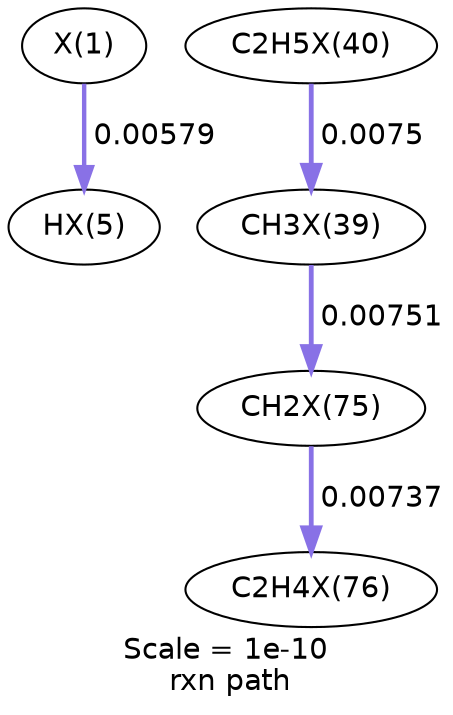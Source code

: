 digraph reaction_paths {
center=1;
s55 -> s56[fontname="Helvetica", style="setlinewidth(2.11)", arrowsize=1.06, color="0.7, 0.506, 0.9"
, label=" 0.00579"];
s59 -> s58[fontname="Helvetica", style="setlinewidth(2.31)", arrowsize=1.15, color="0.7, 0.508, 0.9"
, label=" 0.0075"];
s58 -> s63[fontname="Helvetica", style="setlinewidth(2.31)", arrowsize=1.15, color="0.7, 0.508, 0.9"
, label=" 0.00751"];
s63 -> s64[fontname="Helvetica", style="setlinewidth(2.29)", arrowsize=1.15, color="0.7, 0.507, 0.9"
, label=" 0.00737"];
s55 [ fontname="Helvetica", label="X(1)"];
s56 [ fontname="Helvetica", label="HX(5)"];
s58 [ fontname="Helvetica", label="CH3X(39)"];
s59 [ fontname="Helvetica", label="C2H5X(40)"];
s63 [ fontname="Helvetica", label="CH2X(75)"];
s64 [ fontname="Helvetica", label="C2H4X(76)"];
 label = "Scale = 1e-10\l rxn path";
 fontname = "Helvetica";
}
